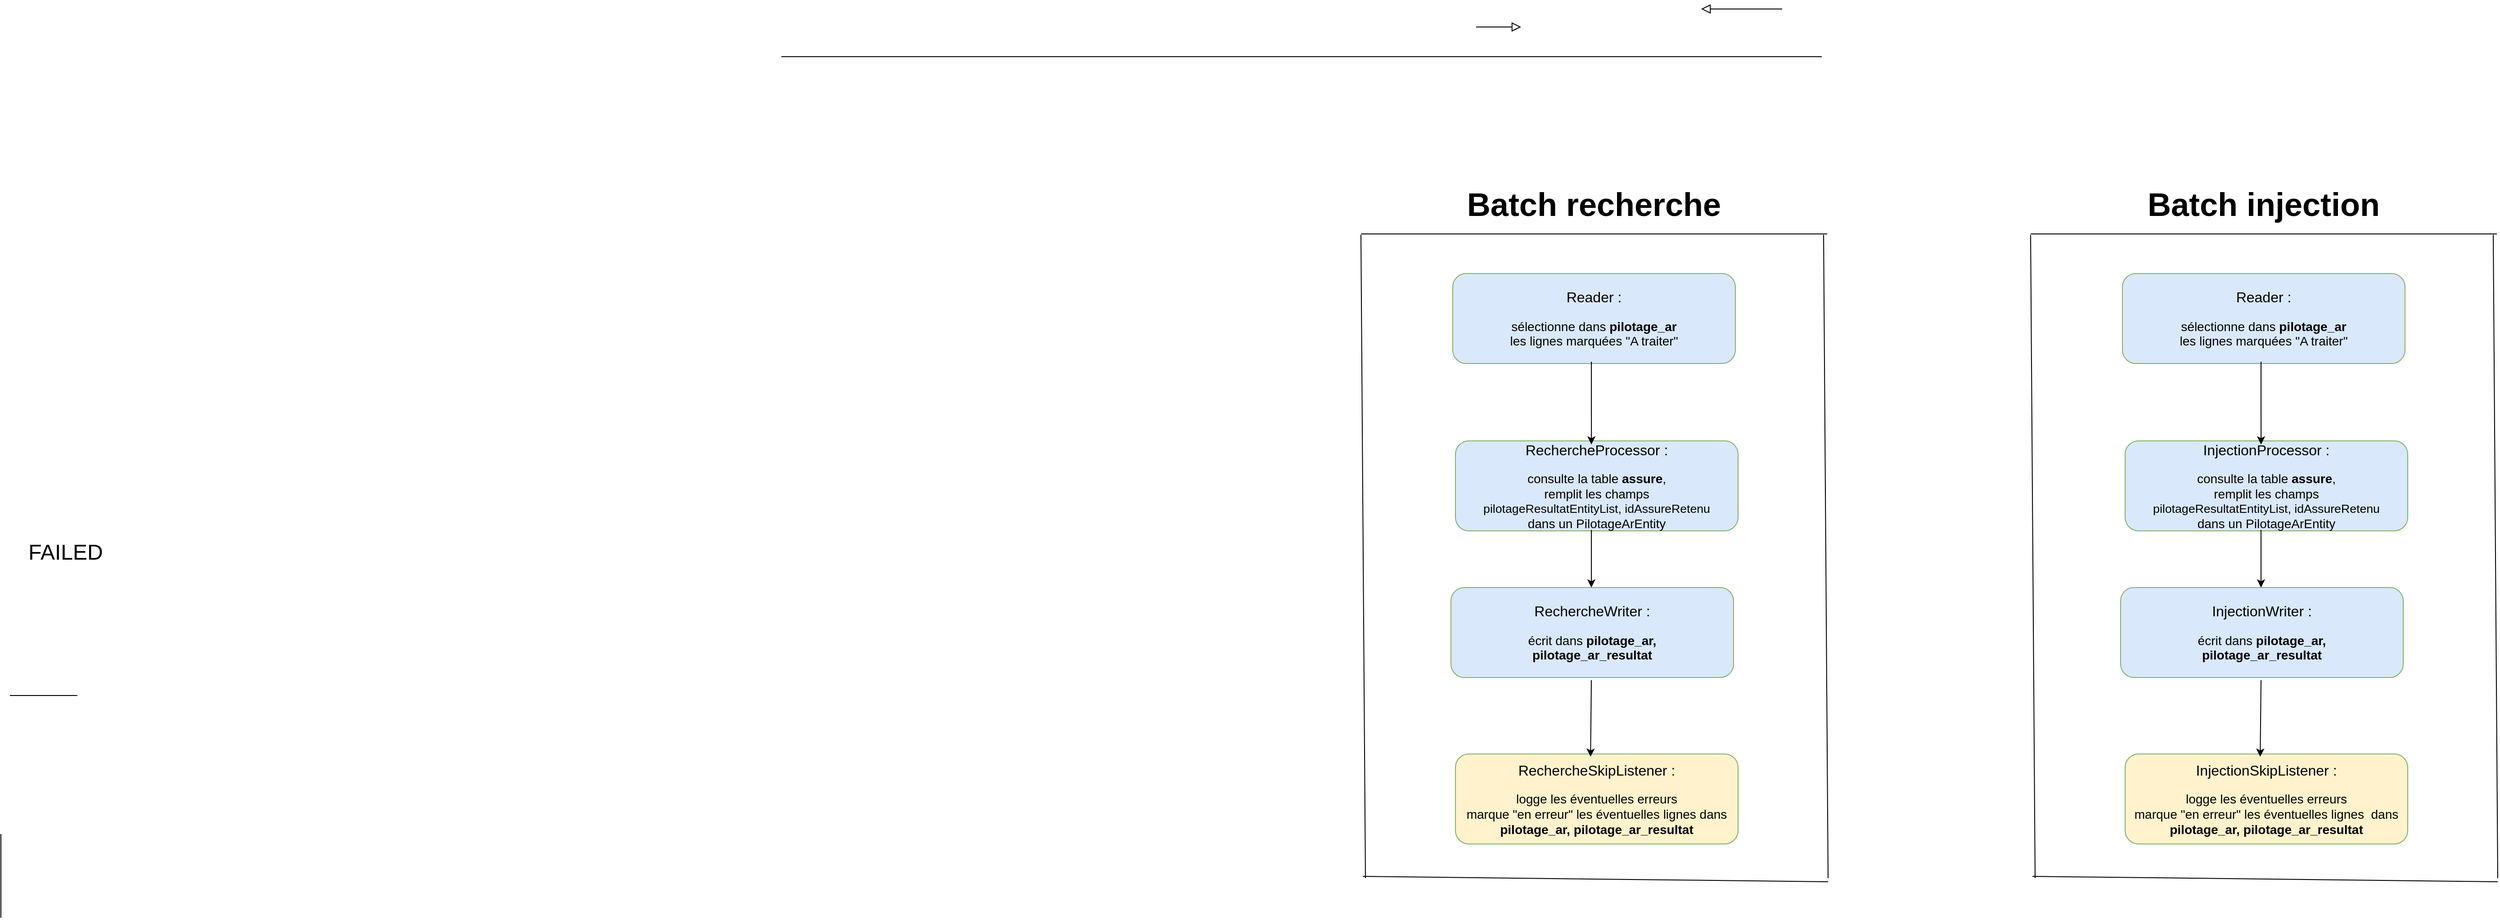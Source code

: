 <mxfile version="24.0.6" type="github">
  <diagram id="C5RBs43oDa-KdzZeNtuy" name="Page-1">
    <mxGraphModel dx="2490" dy="166" grid="0" gridSize="10" guides="1" tooltips="1" connect="1" arrows="1" fold="1" page="0" pageScale="1" pageWidth="827" pageHeight="1169" math="0" shadow="0">
      <root>
        <mxCell id="WIyWlLk6GJQsqaUBKTNV-0" />
        <mxCell id="WIyWlLk6GJQsqaUBKTNV-1" parent="WIyWlLk6GJQsqaUBKTNV-0" />
        <mxCell id="Z0-859JoU0TvKjbYaFMb-68" value="" style="edgeStyle=orthogonalEdgeStyle;rounded=1;html=1;jettySize=auto;orthogonalLoop=1;fontSize=11;endArrow=block;endFill=0;endSize=8;strokeWidth=1;shadow=0;labelBackgroundColor=none;" parent="WIyWlLk6GJQsqaUBKTNV-1" edge="1">
          <mxGeometry y="10" relative="1" as="geometry">
            <mxPoint as="offset" />
            <mxPoint x="1060" y="790" as="sourcePoint" />
            <mxPoint x="970" y="790" as="targetPoint" />
          </mxGeometry>
        </mxCell>
        <mxCell id="Z0-859JoU0TvKjbYaFMb-75" value="" style="edgeStyle=orthogonalEdgeStyle;rounded=1;html=1;jettySize=auto;orthogonalLoop=1;fontSize=11;endArrow=block;endFill=0;endSize=8;strokeWidth=1;shadow=0;labelBackgroundColor=none;" parent="WIyWlLk6GJQsqaUBKTNV-1" edge="1">
          <mxGeometry y="10" relative="1" as="geometry">
            <mxPoint as="offset" />
            <mxPoint x="720" y="810" as="sourcePoint" />
            <mxPoint x="770" y="810" as="targetPoint" />
          </mxGeometry>
        </mxCell>
        <mxCell id="BBlxG4BEJUb8OcIbpDqR-0" value="" style="endArrow=none;html=1;rounded=0;" parent="WIyWlLk6GJQsqaUBKTNV-1" edge="1">
          <mxGeometry width="50" height="50" relative="1" as="geometry">
            <mxPoint x="-52" y="843" as="sourcePoint" />
            <mxPoint x="1104" y="843" as="targetPoint" />
          </mxGeometry>
        </mxCell>
        <mxCell id="0iMnUcxqCF86Wchd9Drz-1" value="&lt;div&gt;&lt;font style=&quot;font-size: 16px;&quot;&gt;Reader :&lt;/font&gt;&lt;/div&gt; &lt;div&gt;&lt;br&gt;&lt;/div&gt;&lt;div&gt;&lt;font style=&quot;font-size: 14px;&quot;&gt;sélectionne dans &lt;b&gt;pilotage_ar&lt;/b&gt;&lt;/font&gt;&lt;/div&gt;&lt;div&gt;&lt;font style=&quot;font-size: 14px;&quot;&gt;les lignes marquées &quot;A traiter&quot;&lt;br&gt;&lt;/font&gt;&lt;/div&gt;" style="rounded=1;whiteSpace=wrap;html=1;fontSize=12;glass=0;strokeWidth=1;shadow=0;fillColor=#dae8fc;strokeColor=#82b366;" parent="WIyWlLk6GJQsqaUBKTNV-1" vertex="1">
          <mxGeometry x="694" y="1084" width="314" height="100" as="geometry" />
        </mxCell>
        <mxCell id="0iMnUcxqCF86Wchd9Drz-2" value="&lt;div&gt;&lt;font style=&quot;font-size: 16px;&quot;&gt;RechercheProcessor :&lt;/font&gt;&lt;/div&gt; &lt;div&gt;&lt;br&gt;&lt;/div&gt;&lt;div&gt;&lt;font style=&quot;font-size: 14px;&quot;&gt;consulte la table &lt;b&gt;assure&lt;/b&gt;,&lt;/font&gt;&lt;/div&gt;&lt;div&gt;&lt;font style=&quot;font-size: 14px;&quot;&gt;remplit les champs &lt;br&gt;&lt;/font&gt;&lt;/div&gt;&lt;div&gt;&lt;span style=&quot;font-size:10.0pt;mso-bidi-font-size:11.0pt;&lt;br/&gt;line-height:115%;font-family:&amp;quot;Arial&amp;quot;,sans-serif;mso-fareast-font-family:Calibri;&lt;br/&gt;mso-bidi-font-family:Calibri;mso-ansi-language:FR;mso-fareast-language:EN-US;&lt;br/&gt;mso-bidi-language:AR-SA&quot;&gt;pilotageResultatEntityList, idAssureRetenu&lt;/span&gt;&lt;/div&gt;&lt;div&gt;&lt;font style=&quot;font-size: 14px;&quot;&gt;&lt;span style=&quot;font-family: &amp;quot;Arial&amp;quot;, sans-serif;&quot;&gt;dan&lt;/span&gt;&lt;span style=&quot;font-family: &amp;quot;Arial&amp;quot;, sans-serif;&quot;&gt;s un PilotageArEntity&lt;br&gt;&lt;/span&gt;&lt;/font&gt;&lt;/div&gt;" style="rounded=1;whiteSpace=wrap;html=1;fontSize=12;glass=0;strokeWidth=1;shadow=0;fillColor=#dae8fc;strokeColor=#82b366;" parent="WIyWlLk6GJQsqaUBKTNV-1" vertex="1">
          <mxGeometry x="697" y="1270" width="314" height="100" as="geometry" />
        </mxCell>
        <mxCell id="0iMnUcxqCF86Wchd9Drz-3" value="&lt;div&gt;&lt;font style=&quot;font-size: 16px;&quot;&gt;RechercheWriter :&lt;/font&gt;&lt;/div&gt; &lt;div&gt;&lt;br&gt;&lt;/div&gt;&lt;div&gt;&lt;font style=&quot;font-size: 14px;&quot;&gt;écrit dans &lt;b&gt;pilotage_ar,&lt;/b&gt;&lt;/font&gt;&lt;/div&gt;&lt;div&gt;&lt;b&gt;&lt;font style=&quot;font-size: 14px;&quot;&gt;pilotage_ar_resultat&lt;br&gt;&lt;/font&gt;&lt;/b&gt;&lt;/div&gt;" style="rounded=1;whiteSpace=wrap;html=1;fontSize=12;glass=0;strokeWidth=1;shadow=0;fillColor=#dae8fc;strokeColor=#82b366;" parent="WIyWlLk6GJQsqaUBKTNV-1" vertex="1">
          <mxGeometry x="692" y="1433" width="314" height="100" as="geometry" />
        </mxCell>
        <mxCell id="0iMnUcxqCF86Wchd9Drz-4" value="&lt;div&gt;&lt;font style=&quot;font-size: 16px;&quot;&gt;RechercheSkipListener :&lt;/font&gt;&lt;/div&gt; &lt;div&gt;&lt;br&gt;&lt;/div&gt;&lt;div&gt;&lt;font style=&quot;font-size: 14px;&quot;&gt;logge les éventuelles erreurs&lt;/font&gt;&lt;/div&gt;&lt;div&gt;&lt;font style=&quot;font-size: 14px;&quot;&gt;marque &quot;en erreur&quot; les éventuelles lignes dans&lt;/font&gt;&lt;/div&gt;&lt;div&gt;&lt;font style=&quot;font-size: 14px;&quot;&gt;&lt;b&gt;pilotage_ar, &lt;/b&gt;&lt;/font&gt;&lt;b&gt;&lt;font style=&quot;font-size: 14px;&quot;&gt;pilotage_ar_resultat&lt;/font&gt;&lt;/b&gt;&lt;/div&gt;" style="rounded=1;whiteSpace=wrap;html=1;fontSize=12;glass=0;strokeWidth=1;shadow=0;fillColor=#fff2cc;strokeColor=#82b366;" parent="WIyWlLk6GJQsqaUBKTNV-1" vertex="1">
          <mxGeometry x="697" y="1618" width="314" height="100" as="geometry" />
        </mxCell>
        <mxCell id="0iMnUcxqCF86Wchd9Drz-18" value="" style="endArrow=none;html=1;rounded=0;" parent="WIyWlLk6GJQsqaUBKTNV-1" edge="1">
          <mxGeometry width="50" height="50" relative="1" as="geometry">
            <mxPoint x="-909" y="1553" as="sourcePoint" />
            <mxPoint x="-834" y="1553" as="targetPoint" />
          </mxGeometry>
        </mxCell>
        <mxCell id="0iMnUcxqCF86Wchd9Drz-19" value="" style="endArrow=none;html=1;rounded=0;" parent="WIyWlLk6GJQsqaUBKTNV-1" edge="1">
          <mxGeometry width="50" height="50" relative="1" as="geometry">
            <mxPoint x="592" y="1040" as="sourcePoint" />
            <mxPoint x="1110" y="1040" as="targetPoint" />
          </mxGeometry>
        </mxCell>
        <mxCell id="0iMnUcxqCF86Wchd9Drz-20" value="" style="endArrow=none;html=1;rounded=0;" parent="WIyWlLk6GJQsqaUBKTNV-1" edge="1">
          <mxGeometry width="50" height="50" relative="1" as="geometry">
            <mxPoint x="594" y="1754" as="sourcePoint" />
            <mxPoint x="1111" y="1760" as="targetPoint" />
          </mxGeometry>
        </mxCell>
        <mxCell id="0iMnUcxqCF86Wchd9Drz-21" value="" style="endArrow=none;html=1;rounded=0;" parent="WIyWlLk6GJQsqaUBKTNV-1" edge="1">
          <mxGeometry width="50" height="50" relative="1" as="geometry">
            <mxPoint x="-919" y="1707" as="sourcePoint" />
            <mxPoint x="-919" y="1800" as="targetPoint" />
          </mxGeometry>
        </mxCell>
        <mxCell id="0iMnUcxqCF86Wchd9Drz-22" value="" style="endArrow=none;html=1;rounded=0;" parent="WIyWlLk6GJQsqaUBKTNV-1" edge="1">
          <mxGeometry width="50" height="50" relative="1" as="geometry">
            <mxPoint x="1106" y="1041" as="sourcePoint" />
            <mxPoint x="1111" y="1756" as="targetPoint" />
          </mxGeometry>
        </mxCell>
        <mxCell id="0iMnUcxqCF86Wchd9Drz-34" value="&lt;div&gt;&lt;font style=&quot;font-size: 36px;&quot;&gt;&lt;b&gt;Batch recherche&lt;br&gt;&lt;/b&gt;&lt;/font&gt;&lt;/div&gt;&lt;div&gt;&lt;font size=&quot;3&quot;&gt;&lt;b&gt;&lt;br&gt;&lt;/b&gt;&lt;/font&gt;&lt;/div&gt;" style="text;html=1;align=center;verticalAlign=middle;whiteSpace=wrap;rounded=0;" parent="WIyWlLk6GJQsqaUBKTNV-1" vertex="1">
          <mxGeometry x="617" y="978" width="468" height="78" as="geometry" />
        </mxCell>
        <mxCell id="0iMnUcxqCF86Wchd9Drz-42" value="" style="endArrow=classic;html=1;rounded=0;entryX=0.481;entryY=0.04;entryDx=0;entryDy=0;entryPerimeter=0;" parent="WIyWlLk6GJQsqaUBKTNV-1" target="0iMnUcxqCF86Wchd9Drz-2" edge="1">
          <mxGeometry width="50" height="50" relative="1" as="geometry">
            <mxPoint x="848" y="1182" as="sourcePoint" />
            <mxPoint x="848" y="1246" as="targetPoint" />
          </mxGeometry>
        </mxCell>
        <mxCell id="0iMnUcxqCF86Wchd9Drz-43" value="" style="endArrow=classic;html=1;rounded=0;" parent="WIyWlLk6GJQsqaUBKTNV-1" edge="1">
          <mxGeometry width="50" height="50" relative="1" as="geometry">
            <mxPoint x="848" y="1369" as="sourcePoint" />
            <mxPoint x="848" y="1433" as="targetPoint" />
          </mxGeometry>
        </mxCell>
        <mxCell id="0iMnUcxqCF86Wchd9Drz-44" value="" style="endArrow=classic;html=1;rounded=0;entryX=0.478;entryY=0.03;entryDx=0;entryDy=0;entryPerimeter=0;" parent="WIyWlLk6GJQsqaUBKTNV-1" target="0iMnUcxqCF86Wchd9Drz-4" edge="1">
          <mxGeometry width="50" height="50" relative="1" as="geometry">
            <mxPoint x="848" y="1536" as="sourcePoint" />
            <mxPoint x="848" y="1600" as="targetPoint" />
          </mxGeometry>
        </mxCell>
        <mxCell id="0iMnUcxqCF86Wchd9Drz-53" value="&lt;font style=&quot;font-size: 24px;&quot;&gt;FAILED&lt;/font&gt;" style="text;html=1;align=center;verticalAlign=middle;whiteSpace=wrap;rounded=0;" parent="WIyWlLk6GJQsqaUBKTNV-1" vertex="1">
          <mxGeometry x="-912" y="1364" width="130" height="60" as="geometry" />
        </mxCell>
        <mxCell id="5EcCI7HD8SH_t5lJPGSU-0" value="" style="endArrow=none;html=1;rounded=0;" edge="1" parent="WIyWlLk6GJQsqaUBKTNV-1">
          <mxGeometry width="50" height="50" relative="1" as="geometry">
            <mxPoint x="592" y="1041" as="sourcePoint" />
            <mxPoint x="597" y="1756" as="targetPoint" />
          </mxGeometry>
        </mxCell>
        <mxCell id="5EcCI7HD8SH_t5lJPGSU-1" value="&lt;div&gt;&lt;font style=&quot;font-size: 16px;&quot;&gt;Reader :&lt;/font&gt;&lt;/div&gt; &lt;div&gt;&lt;br&gt;&lt;/div&gt;&lt;div&gt;&lt;font style=&quot;font-size: 14px;&quot;&gt;sélectionne dans &lt;b&gt;pilotage_ar&lt;/b&gt;&lt;/font&gt;&lt;/div&gt;&lt;div&gt;&lt;font style=&quot;font-size: 14px;&quot;&gt;les lignes marquées &quot;A traiter&quot;&lt;br&gt;&lt;/font&gt;&lt;/div&gt;" style="rounded=1;whiteSpace=wrap;html=1;fontSize=12;glass=0;strokeWidth=1;shadow=0;fillColor=#dae8fc;strokeColor=#82b366;" vertex="1" parent="WIyWlLk6GJQsqaUBKTNV-1">
          <mxGeometry x="1438" y="1084" width="314" height="100" as="geometry" />
        </mxCell>
        <mxCell id="5EcCI7HD8SH_t5lJPGSU-2" value="&lt;div&gt;&lt;font style=&quot;font-size: 16px;&quot;&gt;InjectionProcessor :&lt;/font&gt;&lt;/div&gt; &lt;div&gt;&lt;br&gt;&lt;/div&gt;&lt;div&gt;&lt;font style=&quot;font-size: 14px;&quot;&gt;consulte la table &lt;b&gt;assure&lt;/b&gt;,&lt;/font&gt;&lt;/div&gt;&lt;div&gt;&lt;font style=&quot;font-size: 14px;&quot;&gt;remplit les champs &lt;br&gt;&lt;/font&gt;&lt;/div&gt;&lt;div&gt;&lt;span style=&quot;font-size:10.0pt;mso-bidi-font-size:11.0pt;&lt;br/&gt;line-height:115%;font-family:&amp;quot;Arial&amp;quot;,sans-serif;mso-fareast-font-family:Calibri;&lt;br/&gt;mso-bidi-font-family:Calibri;mso-ansi-language:FR;mso-fareast-language:EN-US;&lt;br/&gt;mso-bidi-language:AR-SA&quot;&gt;pilotageResultatEntityList, idAssureRetenu&lt;/span&gt;&lt;/div&gt;&lt;div&gt;&lt;font style=&quot;font-size: 14px;&quot;&gt;&lt;span style=&quot;font-family: &amp;quot;Arial&amp;quot;, sans-serif;&quot;&gt;dan&lt;/span&gt;&lt;span style=&quot;font-family: &amp;quot;Arial&amp;quot;, sans-serif;&quot;&gt;s un PilotageArEntity&lt;br&gt;&lt;/span&gt;&lt;/font&gt;&lt;/div&gt;" style="rounded=1;whiteSpace=wrap;html=1;fontSize=12;glass=0;strokeWidth=1;shadow=0;fillColor=#dae8fc;strokeColor=#82b366;" vertex="1" parent="WIyWlLk6GJQsqaUBKTNV-1">
          <mxGeometry x="1441" y="1270" width="314" height="100" as="geometry" />
        </mxCell>
        <mxCell id="5EcCI7HD8SH_t5lJPGSU-3" value="&lt;div&gt;&lt;font style=&quot;font-size: 16px;&quot;&gt;InjectionWriter :&lt;/font&gt;&lt;/div&gt; &lt;div&gt;&lt;br&gt;&lt;/div&gt;&lt;div&gt;&lt;font style=&quot;font-size: 14px;&quot;&gt;écrit dans &lt;b&gt;pilotage_ar,&lt;/b&gt;&lt;/font&gt;&lt;/div&gt;&lt;div&gt;&lt;b&gt;&lt;font style=&quot;font-size: 14px;&quot;&gt;pilotage_ar_resultat&lt;br&gt;&lt;/font&gt;&lt;/b&gt;&lt;/div&gt;" style="rounded=1;whiteSpace=wrap;html=1;fontSize=12;glass=0;strokeWidth=1;shadow=0;fillColor=#dae8fc;strokeColor=#82b366;" vertex="1" parent="WIyWlLk6GJQsqaUBKTNV-1">
          <mxGeometry x="1436" y="1433" width="314" height="100" as="geometry" />
        </mxCell>
        <mxCell id="5EcCI7HD8SH_t5lJPGSU-4" value="&lt;div&gt;&lt;font style=&quot;font-size: 16px;&quot;&gt;InjectionSkipListener :&lt;/font&gt;&lt;/div&gt; &lt;div&gt;&lt;br&gt;&lt;/div&gt;&lt;div&gt;&lt;font style=&quot;font-size: 14px;&quot;&gt;logge les éventuelles erreurs&lt;/font&gt;&lt;/div&gt;&lt;div&gt;&lt;font style=&quot;font-size: 14px;&quot;&gt;marque &quot;en erreur&quot; les éventuelles lignes&amp;nbsp; dans&lt;/font&gt;&lt;/div&gt;&lt;div&gt;&lt;font style=&quot;font-size: 14px;&quot;&gt;&lt;b&gt;pilotage_ar, &lt;/b&gt;&lt;/font&gt;&lt;b&gt;&lt;font style=&quot;font-size: 14px;&quot;&gt;pilotage_ar_resultat&lt;/font&gt;&lt;/b&gt;&lt;/div&gt;" style="rounded=1;whiteSpace=wrap;html=1;fontSize=12;glass=0;strokeWidth=1;shadow=0;fillColor=#fff2cc;strokeColor=#82b366;" vertex="1" parent="WIyWlLk6GJQsqaUBKTNV-1">
          <mxGeometry x="1441" y="1618" width="314" height="100" as="geometry" />
        </mxCell>
        <mxCell id="5EcCI7HD8SH_t5lJPGSU-5" value="" style="endArrow=none;html=1;rounded=0;" edge="1" parent="WIyWlLk6GJQsqaUBKTNV-1">
          <mxGeometry width="50" height="50" relative="1" as="geometry">
            <mxPoint x="1336" y="1040" as="sourcePoint" />
            <mxPoint x="1854" y="1040" as="targetPoint" />
          </mxGeometry>
        </mxCell>
        <mxCell id="5EcCI7HD8SH_t5lJPGSU-6" value="" style="endArrow=none;html=1;rounded=0;" edge="1" parent="WIyWlLk6GJQsqaUBKTNV-1">
          <mxGeometry width="50" height="50" relative="1" as="geometry">
            <mxPoint x="1338" y="1754" as="sourcePoint" />
            <mxPoint x="1855" y="1760" as="targetPoint" />
          </mxGeometry>
        </mxCell>
        <mxCell id="5EcCI7HD8SH_t5lJPGSU-7" value="" style="endArrow=none;html=1;rounded=0;" edge="1" parent="WIyWlLk6GJQsqaUBKTNV-1">
          <mxGeometry width="50" height="50" relative="1" as="geometry">
            <mxPoint x="1850" y="1041" as="sourcePoint" />
            <mxPoint x="1855" y="1756" as="targetPoint" />
          </mxGeometry>
        </mxCell>
        <mxCell id="5EcCI7HD8SH_t5lJPGSU-8" value="&lt;div&gt;&lt;font style=&quot;font-size: 36px;&quot;&gt;&lt;b&gt;Batch injection&lt;br&gt;&lt;/b&gt;&lt;/font&gt;&lt;/div&gt;&lt;div&gt;&lt;font size=&quot;3&quot;&gt;&lt;b&gt;&lt;br&gt;&lt;/b&gt;&lt;/font&gt;&lt;/div&gt;" style="text;html=1;align=center;verticalAlign=middle;whiteSpace=wrap;rounded=0;" vertex="1" parent="WIyWlLk6GJQsqaUBKTNV-1">
          <mxGeometry x="1361" y="978" width="468" height="78" as="geometry" />
        </mxCell>
        <mxCell id="5EcCI7HD8SH_t5lJPGSU-9" value="" style="endArrow=classic;html=1;rounded=0;entryX=0.481;entryY=0.04;entryDx=0;entryDy=0;entryPerimeter=0;" edge="1" parent="WIyWlLk6GJQsqaUBKTNV-1" target="5EcCI7HD8SH_t5lJPGSU-2">
          <mxGeometry width="50" height="50" relative="1" as="geometry">
            <mxPoint x="1592" y="1182" as="sourcePoint" />
            <mxPoint x="1592" y="1246" as="targetPoint" />
          </mxGeometry>
        </mxCell>
        <mxCell id="5EcCI7HD8SH_t5lJPGSU-10" value="" style="endArrow=classic;html=1;rounded=0;" edge="1" parent="WIyWlLk6GJQsqaUBKTNV-1">
          <mxGeometry width="50" height="50" relative="1" as="geometry">
            <mxPoint x="1592" y="1369" as="sourcePoint" />
            <mxPoint x="1592" y="1433" as="targetPoint" />
          </mxGeometry>
        </mxCell>
        <mxCell id="5EcCI7HD8SH_t5lJPGSU-11" value="" style="endArrow=classic;html=1;rounded=0;entryX=0.478;entryY=0.03;entryDx=0;entryDy=0;entryPerimeter=0;" edge="1" parent="WIyWlLk6GJQsqaUBKTNV-1" target="5EcCI7HD8SH_t5lJPGSU-4">
          <mxGeometry width="50" height="50" relative="1" as="geometry">
            <mxPoint x="1592" y="1536" as="sourcePoint" />
            <mxPoint x="1592" y="1600" as="targetPoint" />
          </mxGeometry>
        </mxCell>
        <mxCell id="5EcCI7HD8SH_t5lJPGSU-12" value="" style="endArrow=none;html=1;rounded=0;" edge="1" parent="WIyWlLk6GJQsqaUBKTNV-1">
          <mxGeometry width="50" height="50" relative="1" as="geometry">
            <mxPoint x="1336" y="1041" as="sourcePoint" />
            <mxPoint x="1341" y="1756" as="targetPoint" />
          </mxGeometry>
        </mxCell>
      </root>
    </mxGraphModel>
  </diagram>
</mxfile>
